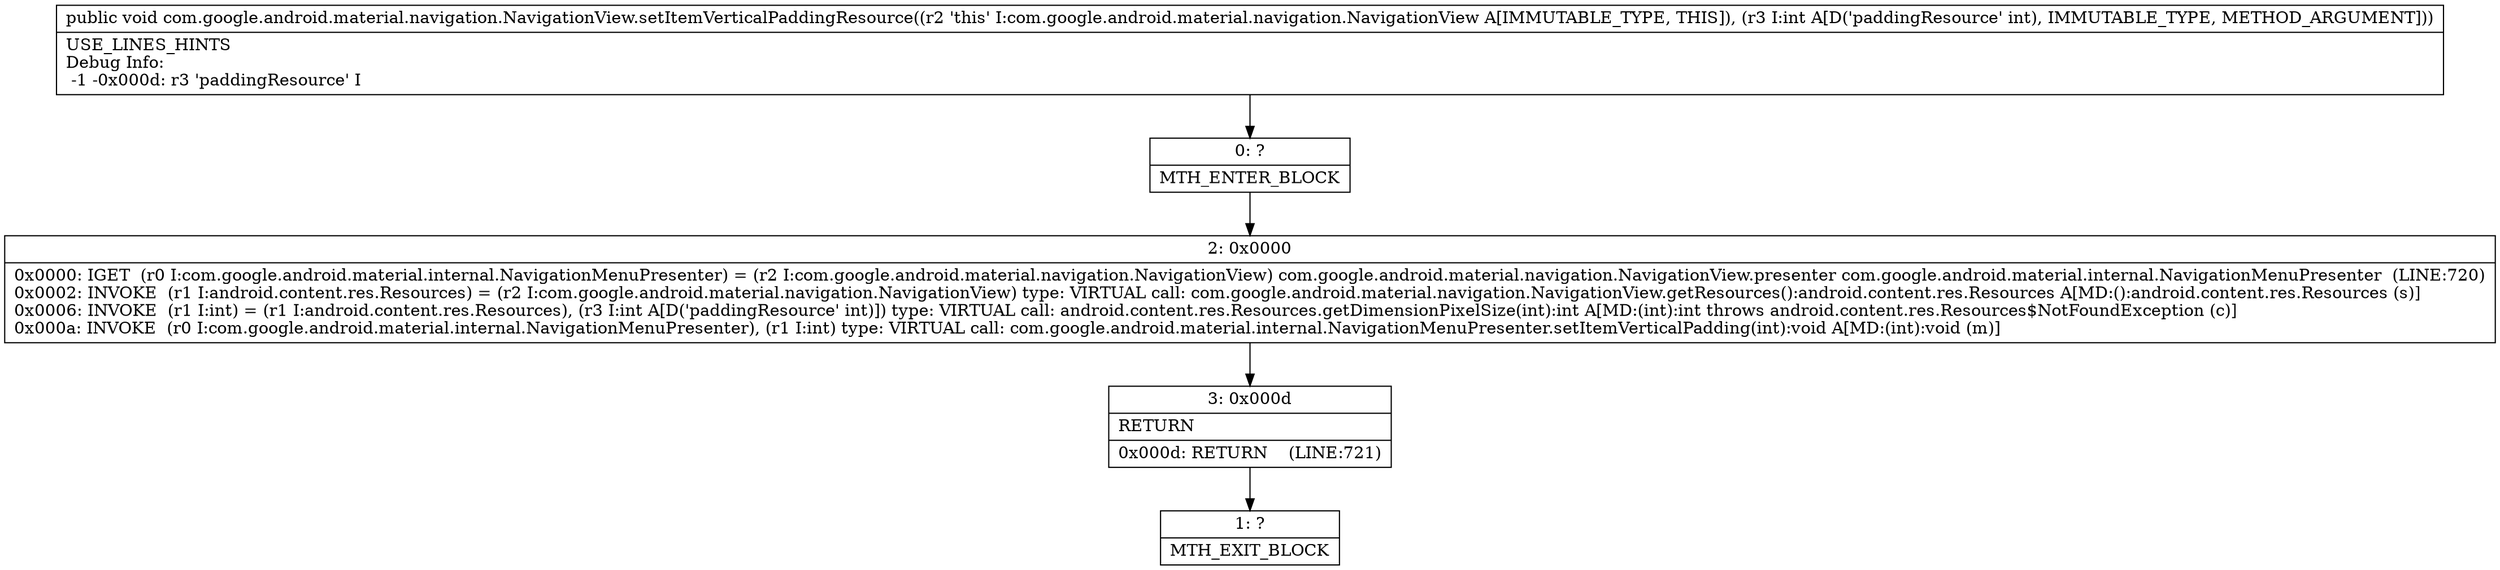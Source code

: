 digraph "CFG forcom.google.android.material.navigation.NavigationView.setItemVerticalPaddingResource(I)V" {
Node_0 [shape=record,label="{0\:\ ?|MTH_ENTER_BLOCK\l}"];
Node_2 [shape=record,label="{2\:\ 0x0000|0x0000: IGET  (r0 I:com.google.android.material.internal.NavigationMenuPresenter) = (r2 I:com.google.android.material.navigation.NavigationView) com.google.android.material.navigation.NavigationView.presenter com.google.android.material.internal.NavigationMenuPresenter  (LINE:720)\l0x0002: INVOKE  (r1 I:android.content.res.Resources) = (r2 I:com.google.android.material.navigation.NavigationView) type: VIRTUAL call: com.google.android.material.navigation.NavigationView.getResources():android.content.res.Resources A[MD:():android.content.res.Resources (s)]\l0x0006: INVOKE  (r1 I:int) = (r1 I:android.content.res.Resources), (r3 I:int A[D('paddingResource' int)]) type: VIRTUAL call: android.content.res.Resources.getDimensionPixelSize(int):int A[MD:(int):int throws android.content.res.Resources$NotFoundException (c)]\l0x000a: INVOKE  (r0 I:com.google.android.material.internal.NavigationMenuPresenter), (r1 I:int) type: VIRTUAL call: com.google.android.material.internal.NavigationMenuPresenter.setItemVerticalPadding(int):void A[MD:(int):void (m)]\l}"];
Node_3 [shape=record,label="{3\:\ 0x000d|RETURN\l|0x000d: RETURN    (LINE:721)\l}"];
Node_1 [shape=record,label="{1\:\ ?|MTH_EXIT_BLOCK\l}"];
MethodNode[shape=record,label="{public void com.google.android.material.navigation.NavigationView.setItemVerticalPaddingResource((r2 'this' I:com.google.android.material.navigation.NavigationView A[IMMUTABLE_TYPE, THIS]), (r3 I:int A[D('paddingResource' int), IMMUTABLE_TYPE, METHOD_ARGUMENT]))  | USE_LINES_HINTS\lDebug Info:\l  \-1 \-0x000d: r3 'paddingResource' I\l}"];
MethodNode -> Node_0;Node_0 -> Node_2;
Node_2 -> Node_3;
Node_3 -> Node_1;
}

